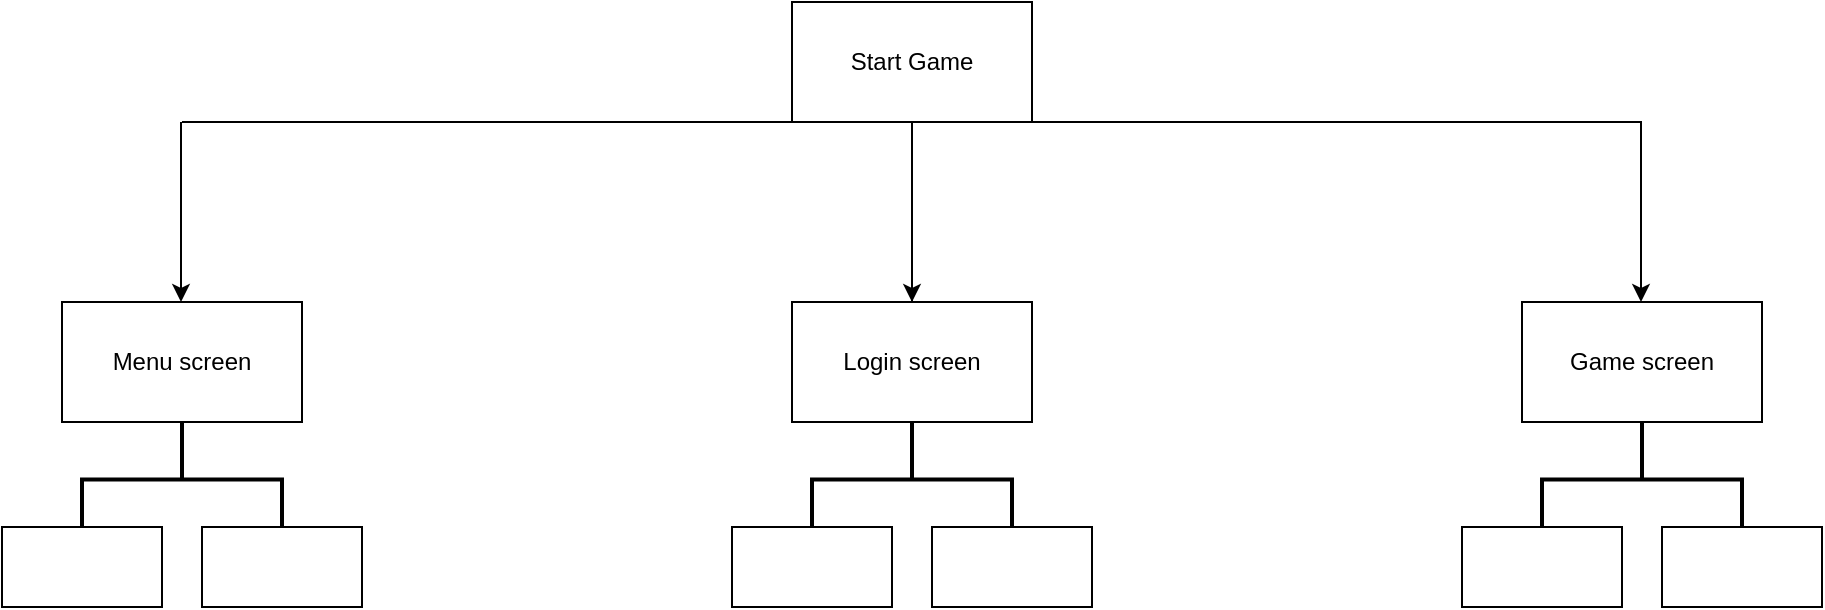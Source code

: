 <mxfile version="18.0.0" type="github"><diagram id="CjmSotgPjLN7HNq4ADBK" name="Page-1"><mxGraphModel dx="1422" dy="762" grid="1" gridSize="10" guides="1" tooltips="1" connect="1" arrows="1" fold="1" page="1" pageScale="1" pageWidth="1169" pageHeight="1654" math="0" shadow="0"><root><mxCell id="0"/><mxCell id="1" parent="0"/><mxCell id="BfS1XFa6BMXsM9dZTd-L-1" value="Start Game" style="rounded=0;whiteSpace=wrap;html=1;" parent="1" vertex="1"><mxGeometry x="525" y="10" width="120" height="60" as="geometry"/></mxCell><mxCell id="BfS1XFa6BMXsM9dZTd-L-2" value="" style="endArrow=none;html=1;rounded=0;" parent="1" edge="1"><mxGeometry width="50" height="50" relative="1" as="geometry"><mxPoint x="385" y="70" as="sourcePoint"/><mxPoint x="950" y="70" as="targetPoint"/><Array as="points"><mxPoint x="585" y="70"/></Array></mxGeometry></mxCell><mxCell id="BfS1XFa6BMXsM9dZTd-L-3" value="" style="endArrow=none;html=1;rounded=0;" parent="1" edge="1"><mxGeometry width="50" height="50" relative="1" as="geometry"><mxPoint x="525" y="70" as="sourcePoint"/><mxPoint x="220" y="70" as="targetPoint"/><Array as="points"><mxPoint x="385" y="70"/></Array></mxGeometry></mxCell><mxCell id="BfS1XFa6BMXsM9dZTd-L-6" value="" style="endArrow=classic;html=1;rounded=0;" parent="1" edge="1"><mxGeometry width="50" height="50" relative="1" as="geometry"><mxPoint x="219.5" y="70" as="sourcePoint"/><mxPoint x="219.5" y="160" as="targetPoint"/></mxGeometry></mxCell><mxCell id="BfS1XFa6BMXsM9dZTd-L-7" value="" style="endArrow=classic;html=1;rounded=0;" parent="1" edge="1"><mxGeometry width="50" height="50" relative="1" as="geometry"><mxPoint x="949.5" y="70" as="sourcePoint"/><mxPoint x="949.5" y="160" as="targetPoint"/></mxGeometry></mxCell><mxCell id="BfS1XFa6BMXsM9dZTd-L-8" value="" style="endArrow=classic;html=1;rounded=0;" parent="1" edge="1"><mxGeometry width="50" height="50" relative="1" as="geometry"><mxPoint x="585" y="160" as="sourcePoint"/><mxPoint x="585" y="160" as="targetPoint"/><Array as="points"><mxPoint x="585" y="70"/></Array></mxGeometry></mxCell><mxCell id="BfS1XFa6BMXsM9dZTd-L-10" value="Menu screen" style="rounded=0;whiteSpace=wrap;html=1;" parent="1" vertex="1"><mxGeometry x="160" y="160" width="120" height="60" as="geometry"/></mxCell><mxCell id="BfS1XFa6BMXsM9dZTd-L-15" value="Login screen" style="rounded=0;whiteSpace=wrap;html=1;" parent="1" vertex="1"><mxGeometry x="525" y="160" width="120" height="60" as="geometry"/></mxCell><mxCell id="BfS1XFa6BMXsM9dZTd-L-16" value="Game screen" style="rounded=0;whiteSpace=wrap;html=1;" parent="1" vertex="1"><mxGeometry x="890" y="160" width="120" height="60" as="geometry"/></mxCell><mxCell id="BfS1XFa6BMXsM9dZTd-L-17" value="" style="strokeWidth=2;html=1;shape=mxgraph.flowchart.annotation_2;align=left;labelPosition=right;pointerEvents=1;rotation=90;" parent="1" vertex="1"><mxGeometry x="191.25" y="198.75" width="57.5" height="100" as="geometry"/></mxCell><mxCell id="BfS1XFa6BMXsM9dZTd-L-18" value="" style="rounded=0;whiteSpace=wrap;html=1;" parent="1" vertex="1"><mxGeometry x="130" y="272.5" width="80" height="40" as="geometry"/></mxCell><mxCell id="BfS1XFa6BMXsM9dZTd-L-19" value="" style="rounded=0;whiteSpace=wrap;html=1;" parent="1" vertex="1"><mxGeometry x="230" y="272.5" width="80" height="40" as="geometry"/></mxCell><mxCell id="BfS1XFa6BMXsM9dZTd-L-20" value="" style="strokeWidth=2;html=1;shape=mxgraph.flowchart.annotation_2;align=left;labelPosition=right;pointerEvents=1;rotation=90;" parent="1" vertex="1"><mxGeometry x="556.25" y="198.75" width="57.5" height="100" as="geometry"/></mxCell><mxCell id="BfS1XFa6BMXsM9dZTd-L-21" value="" style="rounded=0;whiteSpace=wrap;html=1;" parent="1" vertex="1"><mxGeometry x="495" y="272.5" width="80" height="40" as="geometry"/></mxCell><mxCell id="BfS1XFa6BMXsM9dZTd-L-22" value="" style="rounded=0;whiteSpace=wrap;html=1;" parent="1" vertex="1"><mxGeometry x="595" y="272.5" width="80" height="40" as="geometry"/></mxCell><mxCell id="BfS1XFa6BMXsM9dZTd-L-23" value="" style="strokeWidth=2;html=1;shape=mxgraph.flowchart.annotation_2;align=left;labelPosition=right;pointerEvents=1;rotation=90;" parent="1" vertex="1"><mxGeometry x="921.25" y="198.75" width="57.5" height="100" as="geometry"/></mxCell><mxCell id="BfS1XFa6BMXsM9dZTd-L-24" value="" style="rounded=0;whiteSpace=wrap;html=1;" parent="1" vertex="1"><mxGeometry x="860" y="272.5" width="80" height="40" as="geometry"/></mxCell><mxCell id="BfS1XFa6BMXsM9dZTd-L-25" value="" style="rounded=0;whiteSpace=wrap;html=1;" parent="1" vertex="1"><mxGeometry x="960" y="272.5" width="80" height="40" as="geometry"/></mxCell></root></mxGraphModel></diagram></mxfile>